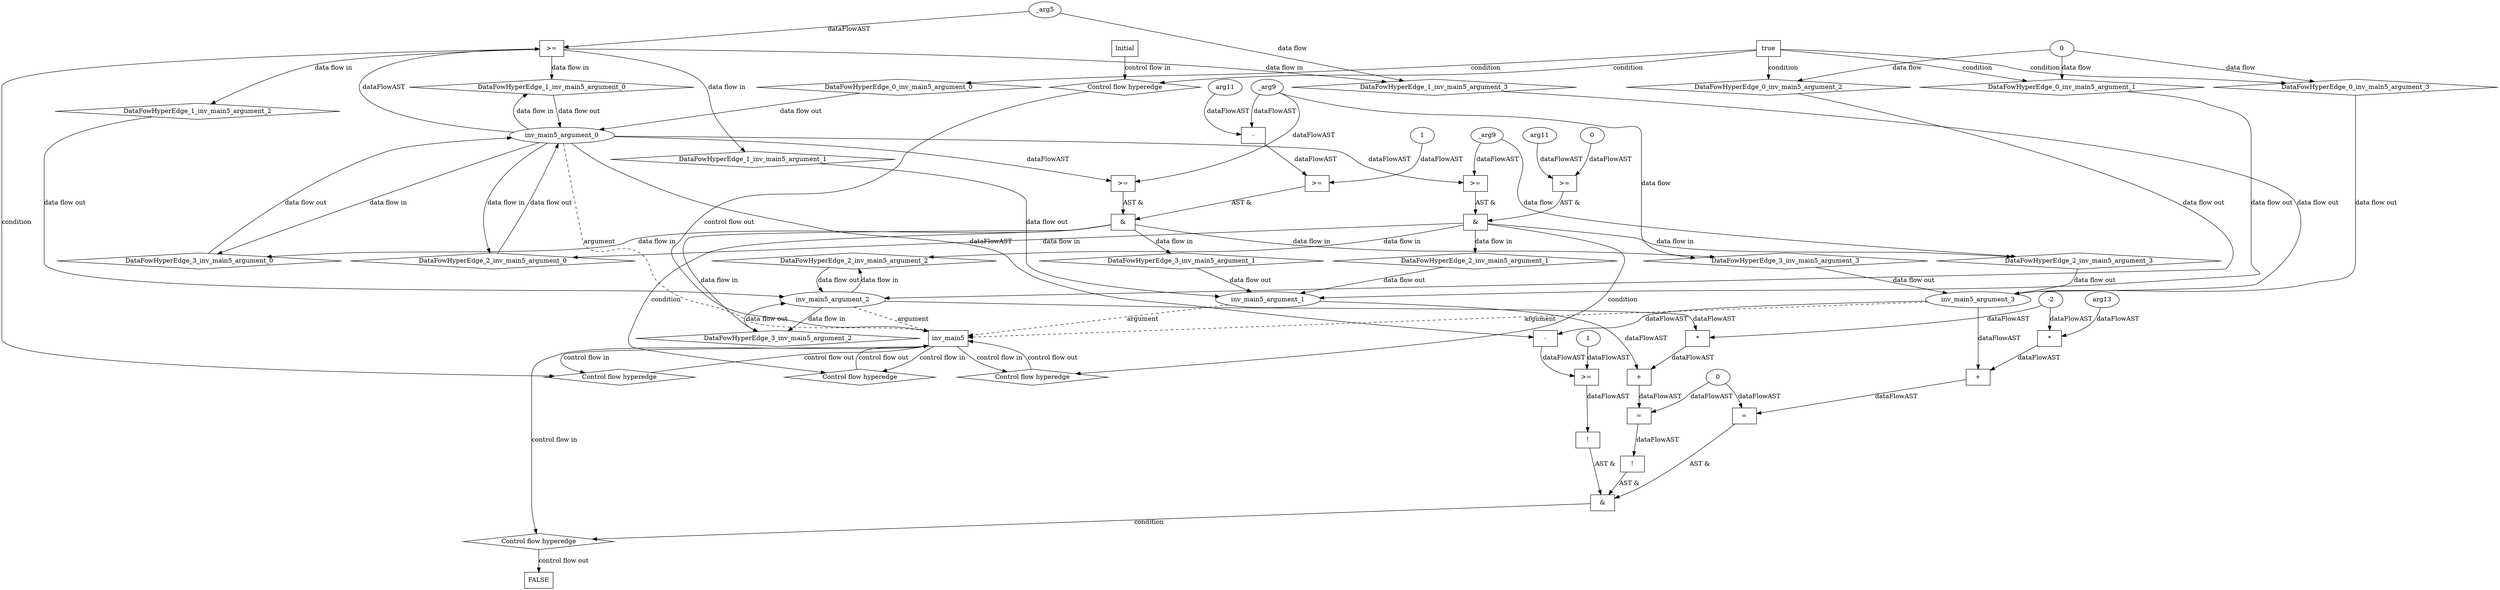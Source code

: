 digraph dag {
inv_main5 [label="inv_main5" nodeName=inv_main5 class=cfn  shape="rect"];
FALSE [label="FALSE" nodeName=FALSE class=cfn  shape="rect"];
Initial [label="Initial" nodeName=Initial class=cfn  shape="rect"];
ControlFowHyperEdge_0 [label="Control flow hyperedge" nodeName=ControlFowHyperEdge_0 class=controlFlowHyperEdge shape="diamond"];
Initial -> ControlFowHyperEdge_0[label="control flow in"]
ControlFowHyperEdge_0 -> inv_main5[label="control flow out"]
ControlFowHyperEdge_1 [label="Control flow hyperedge" nodeName=ControlFowHyperEdge_1 class=controlFlowHyperEdge shape="diamond"];
inv_main5 -> ControlFowHyperEdge_1[label="control flow in"]
ControlFowHyperEdge_1 -> inv_main5[label="control flow out"]
ControlFowHyperEdge_2 [label="Control flow hyperedge" nodeName=ControlFowHyperEdge_2 class=controlFlowHyperEdge shape="diamond"];
inv_main5 -> ControlFowHyperEdge_2[label="control flow in"]
ControlFowHyperEdge_2 -> inv_main5[label="control flow out"]
ControlFowHyperEdge_3 [label="Control flow hyperedge" nodeName=ControlFowHyperEdge_3 class=controlFlowHyperEdge shape="diamond"];
inv_main5 -> ControlFowHyperEdge_3[label="control flow in"]
ControlFowHyperEdge_3 -> inv_main5[label="control flow out"]
ControlFowHyperEdge_4 [label="Control flow hyperedge" nodeName=ControlFowHyperEdge_4 class=controlFlowHyperEdge shape="diamond"];
inv_main5 -> ControlFowHyperEdge_4[label="control flow in"]
ControlFowHyperEdge_4 -> FALSE[label="control flow out"]
inv_main5_argument_0 [label="inv_main5_argument_0" nodeName=argument0 class=argument  head=inv_main5 shape="oval"];
inv_main5_argument_0 -> inv_main5[label="argument" style="dashed"]
inv_main5_argument_1 [label="inv_main5_argument_1" nodeName=argument1 class=argument  head=inv_main5 shape="oval"];
inv_main5_argument_1 -> inv_main5[label="argument" style="dashed"]
inv_main5_argument_2 [label="inv_main5_argument_2" nodeName=argument2 class=argument  head=inv_main5 shape="oval"];
inv_main5_argument_2 -> inv_main5[label="argument" style="dashed"]
inv_main5_argument_3 [label="inv_main5_argument_3" nodeName=argument3 class=argument  head=inv_main5 shape="oval"];
inv_main5_argument_3 -> inv_main5[label="argument" style="dashed"]

true_0 [label="true" nodeName=true_0 class=true shape="rect"];
true_0->ControlFowHyperEdge_0 [label="condition"];
xxxinv_main5___Initial_0xxxdataFlow_0_node_0 [label="0" nodeName=xxxinv_main5___Initial_0xxxdataFlow_0_node_0 class=Literal ];

xxxinv_main5___Initial_0xxxdataFlow_0_node_0->DataFowHyperEdge_0_inv_main5_argument_1 [label="data flow"];

xxxinv_main5___Initial_0xxxdataFlow_0_node_0->DataFowHyperEdge_0_inv_main5_argument_2 [label="data flow"];

xxxinv_main5___Initial_0xxxdataFlow_0_node_0->DataFowHyperEdge_0_inv_main5_argument_3 [label="data flow"];
xxxinv_main5___inv_main5_1xxxguard_0_node_0 [label=">=" nodeName=xxxinv_main5___inv_main5_1xxxguard_0_node_0 class=Operator  shape="rect"];
inv_main5_argument_0->xxxinv_main5___inv_main5_1xxxguard_0_node_0[label="dataFlowAST"]
xxxinv_main5___inv_main5_1xxxdataFlow_0_node_0->xxxinv_main5___inv_main5_1xxxguard_0_node_0[label="dataFlowAST"]

xxxinv_main5___inv_main5_1xxxguard_0_node_0->ControlFowHyperEdge_1 [label="condition"];
xxxinv_main5___inv_main5_1xxxdataFlow_0_node_0 [label="_arg5" nodeName=xxxinv_main5___inv_main5_1xxxdataFlow_0_node_0 class=Constant ];

xxxinv_main5___inv_main5_1xxxdataFlow_0_node_0->DataFowHyperEdge_1_inv_main5_argument_3 [label="data flow"];
xxxinv_main5___inv_main5_2xxx_and [label="&" nodeName=xxxinv_main5___inv_main5_2xxx_and class=Operator shape="rect"];
xxxinv_main5___inv_main5_2xxxguard_0_node_0 [label=">=" nodeName=xxxinv_main5___inv_main5_2xxxguard_0_node_0 class=Operator  shape="rect"];
inv_main5_argument_0->xxxinv_main5___inv_main5_2xxxguard_0_node_0[label="dataFlowAST"]
xxxinv_main5___inv_main5_2xxxdataFlow_0_node_0->xxxinv_main5___inv_main5_2xxxguard_0_node_0[label="dataFlowAST"]

xxxinv_main5___inv_main5_2xxxguard_0_node_0->xxxinv_main5___inv_main5_2xxx_and [label="AST &"];
xxxinv_main5___inv_main5_2xxxguard1_node_0 [label=">=" nodeName=xxxinv_main5___inv_main5_2xxxguard1_node_0 class=Operator  shape="rect"];
xxxinv_main5___inv_main5_2xxxguard1_node_1 [label="arg11" nodeName=xxxinv_main5___inv_main5_2xxxguard1_node_1 class=Constant ];
xxxinv_main5___inv_main5_2xxxguard1_node_2 [label="0" nodeName=xxxinv_main5___inv_main5_2xxxguard1_node_2 class=Literal ];
xxxinv_main5___inv_main5_2xxxguard1_node_1->xxxinv_main5___inv_main5_2xxxguard1_node_0[label="dataFlowAST"]
xxxinv_main5___inv_main5_2xxxguard1_node_2->xxxinv_main5___inv_main5_2xxxguard1_node_0[label="dataFlowAST"]

xxxinv_main5___inv_main5_2xxxguard1_node_0->xxxinv_main5___inv_main5_2xxx_and [label="AST &"];
xxxinv_main5___inv_main5_2xxx_and->ControlFowHyperEdge_2 [label="condition"];
xxxinv_main5___inv_main5_2xxxdataFlow_0_node_0 [label="_arg9" nodeName=xxxinv_main5___inv_main5_2xxxdataFlow_0_node_0 class=Constant ];

xxxinv_main5___inv_main5_2xxxdataFlow_0_node_0->DataFowHyperEdge_2_inv_main5_argument_3 [label="data flow"];
xxxinv_main5___inv_main5_3xxx_and [label="&" nodeName=xxxinv_main5___inv_main5_3xxx_and class=Operator shape="rect"];
xxxinv_main5___inv_main5_3xxxguard_0_node_0 [label=">=" nodeName=xxxinv_main5___inv_main5_3xxxguard_0_node_0 class=Operator  shape="rect"];
inv_main5_argument_0->xxxinv_main5___inv_main5_3xxxguard_0_node_0[label="dataFlowAST"]
xxxinv_main5___inv_main5_3xxxdataFlow_0_node_0->xxxinv_main5___inv_main5_3xxxguard_0_node_0[label="dataFlowAST"]

xxxinv_main5___inv_main5_3xxxguard_0_node_0->xxxinv_main5___inv_main5_3xxx_and [label="AST &"];
xxxinv_main5___inv_main5_3xxxguard1_node_0 [label=">=" nodeName=xxxinv_main5___inv_main5_3xxxguard1_node_0 class=Operator  shape="rect"];
xxxinv_main5___inv_main5_3xxxguard1_node_1 [label="-" nodeName=xxxinv_main5___inv_main5_3xxxguard1_node_1 class= Operator shape="rect"];
xxxinv_main5___inv_main5_3xxxguard1_node_2 [label="arg11" nodeName=xxxinv_main5___inv_main5_3xxxguard1_node_2 class=Constant ];
xxxinv_main5___inv_main5_3xxxguard1_node_4 [label="1" nodeName=xxxinv_main5___inv_main5_3xxxguard1_node_4 class=Literal ];
xxxinv_main5___inv_main5_3xxxguard1_node_1->xxxinv_main5___inv_main5_3xxxguard1_node_0[label="dataFlowAST"]
xxxinv_main5___inv_main5_3xxxguard1_node_4->xxxinv_main5___inv_main5_3xxxguard1_node_0[label="dataFlowAST"]
xxxinv_main5___inv_main5_3xxxguard1_node_2->xxxinv_main5___inv_main5_3xxxguard1_node_1[label="dataFlowAST"]
xxxinv_main5___inv_main5_3xxxdataFlow_0_node_0->xxxinv_main5___inv_main5_3xxxguard1_node_1[label="dataFlowAST"]

xxxinv_main5___inv_main5_3xxxguard1_node_0->xxxinv_main5___inv_main5_3xxx_and [label="AST &"];
xxxinv_main5___inv_main5_3xxx_and->ControlFowHyperEdge_3 [label="condition"];
xxxinv_main5___inv_main5_3xxxdataFlow_0_node_0 [label="_arg9" nodeName=xxxinv_main5___inv_main5_3xxxdataFlow_0_node_0 class=Constant ];

xxxinv_main5___inv_main5_3xxxdataFlow_0_node_0->DataFowHyperEdge_3_inv_main5_argument_3 [label="data flow"];
xxxFALSE___inv_main5_4xxx_and [label="&" nodeName=xxxFALSE___inv_main5_4xxx_and class=Operator shape="rect"];
xxxFALSE___inv_main5_4xxxguard_0_node_0 [label="!" nodeName=xxxFALSE___inv_main5_4xxxguard_0_node_0 class=Operator shape="rect"];
xxxFALSE___inv_main5_4xxxguard_0_node_1 [label="=" nodeName=xxxFALSE___inv_main5_4xxxguard_0_node_1 class=Operator  shape="rect"];
xxxFALSE___inv_main5_4xxxguard_0_node_2 [label="+" nodeName=xxxFALSE___inv_main5_4xxxguard_0_node_2 class= Operator shape="rect"];
xxxFALSE___inv_main5_4xxxguard_0_node_4 [label="*" nodeName=xxxFALSE___inv_main5_4xxxguard_0_node_4 class=Operator  shape="rect"];
xxxFALSE___inv_main5_4xxxguard_0_node_5 [label="-2" nodeName=xxxFALSE___inv_main5_4xxxguard_0_node_5 class=Coeff ];
xxxFALSE___inv_main5_4xxxguard_0_node_7 [label="0" nodeName=xxxFALSE___inv_main5_4xxxguard_0_node_7 class=Literal ];
xxxFALSE___inv_main5_4xxxguard_0_node_1->xxxFALSE___inv_main5_4xxxguard_0_node_0[label="dataFlowAST"]
xxxFALSE___inv_main5_4xxxguard_0_node_2->xxxFALSE___inv_main5_4xxxguard_0_node_1[label="dataFlowAST"]
xxxFALSE___inv_main5_4xxxguard_0_node_7->xxxFALSE___inv_main5_4xxxguard_0_node_1[label="dataFlowAST"]
inv_main5_argument_1->xxxFALSE___inv_main5_4xxxguard_0_node_2[label="dataFlowAST"]
xxxFALSE___inv_main5_4xxxguard_0_node_4->xxxFALSE___inv_main5_4xxxguard_0_node_2[label="dataFlowAST"]
inv_main5_argument_2->xxxFALSE___inv_main5_4xxxguard_0_node_4[label="dataFlowAST"]
xxxFALSE___inv_main5_4xxxguard_0_node_5->xxxFALSE___inv_main5_4xxxguard_0_node_4[label="dataFlowAST"]

xxxFALSE___inv_main5_4xxxguard_0_node_0->xxxFALSE___inv_main5_4xxx_and [label="AST &"];
xxxFALSE___inv_main5_4xxxguard1_node_0 [label="=" nodeName=xxxFALSE___inv_main5_4xxxguard1_node_0 class=Operator  shape="rect"];
xxxFALSE___inv_main5_4xxxguard1_node_1 [label="+" nodeName=xxxFALSE___inv_main5_4xxxguard1_node_1 class= Operator shape="rect"];
xxxFALSE___inv_main5_4xxxguard1_node_3 [label="*" nodeName=xxxFALSE___inv_main5_4xxxguard1_node_3 class=Operator  shape="rect"];
xxxFALSE___inv_main5_4xxxguard_0_node_5 [label="-2" nodeName=xxxFALSE___inv_main5_4xxxguard_0_node_5 class=Coeff ];
xxxFALSE___inv_main5_4xxxguard1_node_5 [label="arg13" nodeName=xxxFALSE___inv_main5_4xxxguard1_node_5 class=Constant ];
xxxFALSE___inv_main5_4xxxguard1_node_1->xxxFALSE___inv_main5_4xxxguard1_node_0[label="dataFlowAST"]
xxxFALSE___inv_main5_4xxxguard_0_node_7->xxxFALSE___inv_main5_4xxxguard1_node_0[label="dataFlowAST"]
inv_main5_argument_3->xxxFALSE___inv_main5_4xxxguard1_node_1[label="dataFlowAST"]
xxxFALSE___inv_main5_4xxxguard1_node_3->xxxFALSE___inv_main5_4xxxguard1_node_1[label="dataFlowAST"]
xxxFALSE___inv_main5_4xxxguard1_node_5->xxxFALSE___inv_main5_4xxxguard1_node_3[label="dataFlowAST"]
xxxFALSE___inv_main5_4xxxguard_0_node_5->xxxFALSE___inv_main5_4xxxguard1_node_3[label="dataFlowAST"]

xxxFALSE___inv_main5_4xxxguard1_node_0->xxxFALSE___inv_main5_4xxx_and [label="AST &"];
xxxFALSE___inv_main5_4xxxguard2_node_0 [label="!" nodeName=xxxFALSE___inv_main5_4xxxguard2_node_0 class=Operator shape="rect"];
xxxFALSE___inv_main5_4xxxguard2_node_1 [label=">=" nodeName=xxxFALSE___inv_main5_4xxxguard2_node_1 class=Operator  shape="rect"];
xxxFALSE___inv_main5_4xxxguard2_node_2 [label="-" nodeName=xxxFALSE___inv_main5_4xxxguard2_node_2 class= Operator shape="rect"];
xxxFALSE___inv_main5_4xxxguard2_node_5 [label="1" nodeName=xxxFALSE___inv_main5_4xxxguard2_node_5 class=Literal ];
xxxFALSE___inv_main5_4xxxguard2_node_1->xxxFALSE___inv_main5_4xxxguard2_node_0[label="dataFlowAST"]
xxxFALSE___inv_main5_4xxxguard2_node_2->xxxFALSE___inv_main5_4xxxguard2_node_1[label="dataFlowAST"]
xxxFALSE___inv_main5_4xxxguard2_node_5->xxxFALSE___inv_main5_4xxxguard2_node_1[label="dataFlowAST"]
inv_main5_argument_0->xxxFALSE___inv_main5_4xxxguard2_node_2[label="dataFlowAST"]
inv_main5_argument_3->xxxFALSE___inv_main5_4xxxguard2_node_2[label="dataFlowAST"]

xxxFALSE___inv_main5_4xxxguard2_node_0->xxxFALSE___inv_main5_4xxx_and [label="AST &"];
xxxFALSE___inv_main5_4xxx_and->ControlFowHyperEdge_4 [label="condition"];
DataFowHyperEdge_0_inv_main5_argument_0 [label="DataFowHyperEdge_0_inv_main5_argument_0" nodeName=DataFowHyperEdge_0_inv_main5_argument_0 class=DataFlowHyperedge shape="diamond"];
DataFowHyperEdge_0_inv_main5_argument_0 -> inv_main5_argument_0[label="data flow out"]
true_0->DataFowHyperEdge_0_inv_main5_argument_0 [label="condition"];
DataFowHyperEdge_0_inv_main5_argument_1 [label="DataFowHyperEdge_0_inv_main5_argument_1" nodeName=DataFowHyperEdge_0_inv_main5_argument_1 class=DataFlowHyperedge shape="diamond"];
DataFowHyperEdge_0_inv_main5_argument_1 -> inv_main5_argument_1[label="data flow out"]
true_0->DataFowHyperEdge_0_inv_main5_argument_1 [label="condition"];
DataFowHyperEdge_0_inv_main5_argument_2 [label="DataFowHyperEdge_0_inv_main5_argument_2" nodeName=DataFowHyperEdge_0_inv_main5_argument_2 class=DataFlowHyperedge shape="diamond"];
DataFowHyperEdge_0_inv_main5_argument_2 -> inv_main5_argument_2[label="data flow out"]
true_0->DataFowHyperEdge_0_inv_main5_argument_2 [label="condition"];
DataFowHyperEdge_0_inv_main5_argument_3 [label="DataFowHyperEdge_0_inv_main5_argument_3" nodeName=DataFowHyperEdge_0_inv_main5_argument_3 class=DataFlowHyperedge shape="diamond"];
DataFowHyperEdge_0_inv_main5_argument_3 -> inv_main5_argument_3[label="data flow out"]
true_0->DataFowHyperEdge_0_inv_main5_argument_3 [label="condition"];
DataFowHyperEdge_1_inv_main5_argument_0 [label="DataFowHyperEdge_1_inv_main5_argument_0" nodeName=DataFowHyperEdge_1_inv_main5_argument_0 class=DataFlowHyperedge shape="diamond"];
DataFowHyperEdge_1_inv_main5_argument_0 -> inv_main5_argument_0[label="data flow out"]
xxxinv_main5___inv_main5_1xxxguard_0_node_0 -> DataFowHyperEdge_1_inv_main5_argument_0[label="data flow in"]
DataFowHyperEdge_1_inv_main5_argument_1 [label="DataFowHyperEdge_1_inv_main5_argument_1" nodeName=DataFowHyperEdge_1_inv_main5_argument_1 class=DataFlowHyperedge shape="diamond"];
DataFowHyperEdge_1_inv_main5_argument_1 -> inv_main5_argument_1[label="data flow out"]
xxxinv_main5___inv_main5_1xxxguard_0_node_0 -> DataFowHyperEdge_1_inv_main5_argument_1[label="data flow in"]
DataFowHyperEdge_1_inv_main5_argument_2 [label="DataFowHyperEdge_1_inv_main5_argument_2" nodeName=DataFowHyperEdge_1_inv_main5_argument_2 class=DataFlowHyperedge shape="diamond"];
DataFowHyperEdge_1_inv_main5_argument_2 -> inv_main5_argument_2[label="data flow out"]
xxxinv_main5___inv_main5_1xxxguard_0_node_0 -> DataFowHyperEdge_1_inv_main5_argument_2[label="data flow in"]
DataFowHyperEdge_1_inv_main5_argument_3 [label="DataFowHyperEdge_1_inv_main5_argument_3" nodeName=DataFowHyperEdge_1_inv_main5_argument_3 class=DataFlowHyperedge shape="diamond"];
DataFowHyperEdge_1_inv_main5_argument_3 -> inv_main5_argument_3[label="data flow out"]
xxxinv_main5___inv_main5_1xxxguard_0_node_0 -> DataFowHyperEdge_1_inv_main5_argument_3[label="data flow in"]
DataFowHyperEdge_2_inv_main5_argument_0 [label="DataFowHyperEdge_2_inv_main5_argument_0" nodeName=DataFowHyperEdge_2_inv_main5_argument_0 class=DataFlowHyperedge shape="diamond"];
DataFowHyperEdge_2_inv_main5_argument_0 -> inv_main5_argument_0[label="data flow out"]
xxxinv_main5___inv_main5_2xxx_and -> DataFowHyperEdge_2_inv_main5_argument_0[label="data flow in"]
DataFowHyperEdge_2_inv_main5_argument_1 [label="DataFowHyperEdge_2_inv_main5_argument_1" nodeName=DataFowHyperEdge_2_inv_main5_argument_1 class=DataFlowHyperedge shape="diamond"];
DataFowHyperEdge_2_inv_main5_argument_1 -> inv_main5_argument_1[label="data flow out"]
xxxinv_main5___inv_main5_2xxx_and -> DataFowHyperEdge_2_inv_main5_argument_1[label="data flow in"]
DataFowHyperEdge_2_inv_main5_argument_2 [label="DataFowHyperEdge_2_inv_main5_argument_2" nodeName=DataFowHyperEdge_2_inv_main5_argument_2 class=DataFlowHyperedge shape="diamond"];
DataFowHyperEdge_2_inv_main5_argument_2 -> inv_main5_argument_2[label="data flow out"]
xxxinv_main5___inv_main5_2xxx_and -> DataFowHyperEdge_2_inv_main5_argument_2[label="data flow in"]
DataFowHyperEdge_2_inv_main5_argument_3 [label="DataFowHyperEdge_2_inv_main5_argument_3" nodeName=DataFowHyperEdge_2_inv_main5_argument_3 class=DataFlowHyperedge shape="diamond"];
DataFowHyperEdge_2_inv_main5_argument_3 -> inv_main5_argument_3[label="data flow out"]
xxxinv_main5___inv_main5_2xxx_and -> DataFowHyperEdge_2_inv_main5_argument_3[label="data flow in"]
DataFowHyperEdge_3_inv_main5_argument_0 [label="DataFowHyperEdge_3_inv_main5_argument_0" nodeName=DataFowHyperEdge_3_inv_main5_argument_0 class=DataFlowHyperedge shape="diamond"];
DataFowHyperEdge_3_inv_main5_argument_0 -> inv_main5_argument_0[label="data flow out"]
xxxinv_main5___inv_main5_3xxx_and -> DataFowHyperEdge_3_inv_main5_argument_0[label="data flow in"]
DataFowHyperEdge_3_inv_main5_argument_1 [label="DataFowHyperEdge_3_inv_main5_argument_1" nodeName=DataFowHyperEdge_3_inv_main5_argument_1 class=DataFlowHyperedge shape="diamond"];
DataFowHyperEdge_3_inv_main5_argument_1 -> inv_main5_argument_1[label="data flow out"]
xxxinv_main5___inv_main5_3xxx_and -> DataFowHyperEdge_3_inv_main5_argument_1[label="data flow in"]
DataFowHyperEdge_3_inv_main5_argument_2 [label="DataFowHyperEdge_3_inv_main5_argument_2" nodeName=DataFowHyperEdge_3_inv_main5_argument_2 class=DataFlowHyperedge shape="diamond"];
DataFowHyperEdge_3_inv_main5_argument_2 -> inv_main5_argument_2[label="data flow out"]
xxxinv_main5___inv_main5_3xxx_and -> DataFowHyperEdge_3_inv_main5_argument_2[label="data flow in"]
DataFowHyperEdge_3_inv_main5_argument_3 [label="DataFowHyperEdge_3_inv_main5_argument_3" nodeName=DataFowHyperEdge_3_inv_main5_argument_3 class=DataFlowHyperedge shape="diamond"];
DataFowHyperEdge_3_inv_main5_argument_3 -> inv_main5_argument_3[label="data flow out"]
xxxinv_main5___inv_main5_3xxx_and -> DataFowHyperEdge_3_inv_main5_argument_3[label="data flow in"]
inv_main5_argument_0 -> DataFowHyperEdge_1_inv_main5_argument_0[label="data flow in"]
inv_main5_argument_0 -> DataFowHyperEdge_2_inv_main5_argument_0[label="data flow in"]
inv_main5_argument_2 -> DataFowHyperEdge_2_inv_main5_argument_2[label="data flow in"]
inv_main5_argument_0 -> DataFowHyperEdge_3_inv_main5_argument_0[label="data flow in"]
inv_main5_argument_2 -> DataFowHyperEdge_3_inv_main5_argument_2[label="data flow in"]




}
